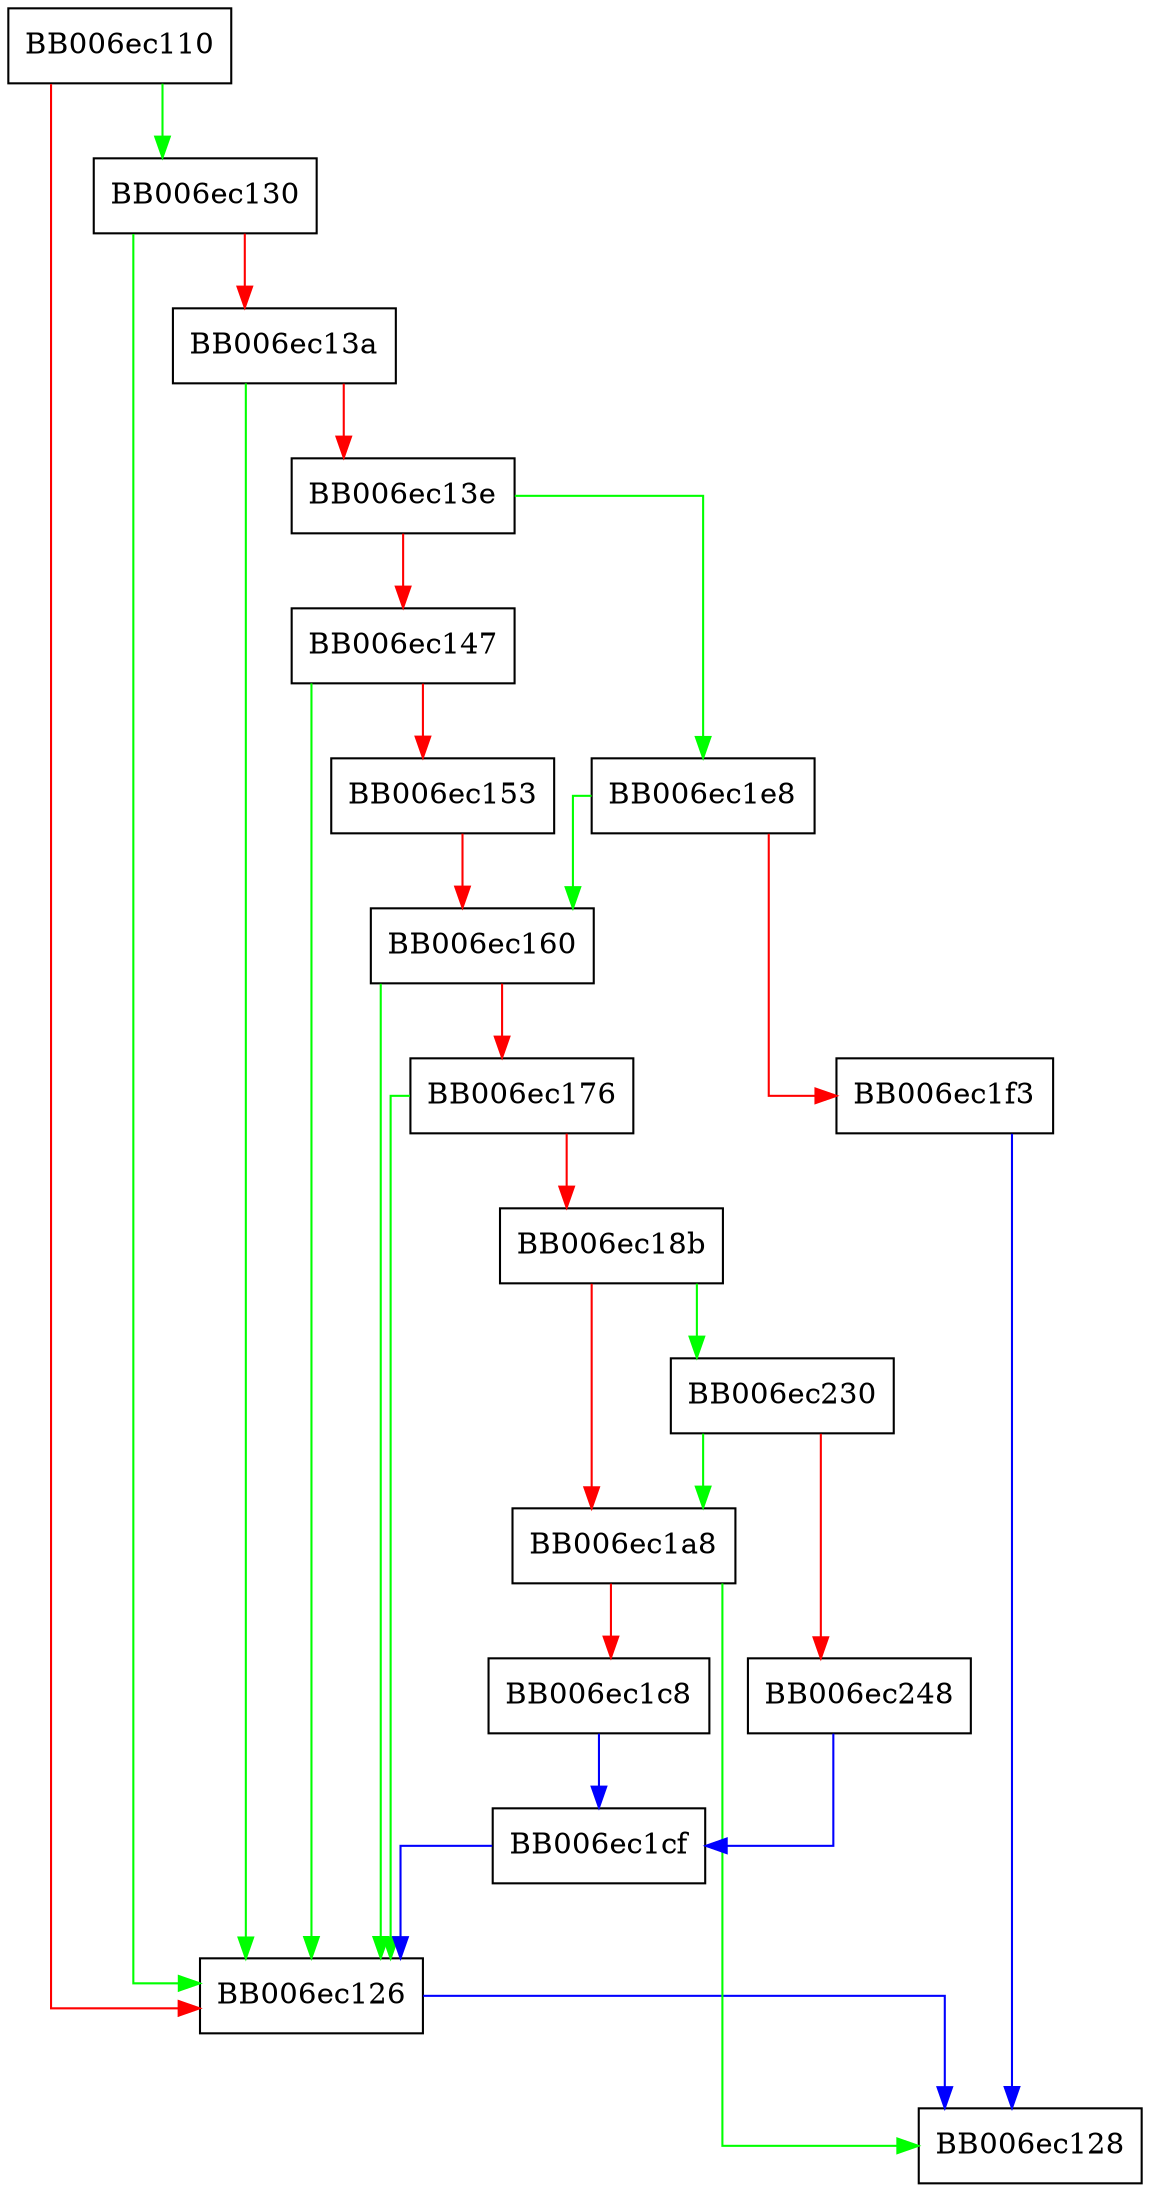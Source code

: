 digraph ecdsa_sha3_512_verify_init {
  node [shape="box"];
  graph [splines=ortho];
  BB006ec110 -> BB006ec130 [color="green"];
  BB006ec110 -> BB006ec126 [color="red"];
  BB006ec126 -> BB006ec128 [color="blue"];
  BB006ec130 -> BB006ec126 [color="green"];
  BB006ec130 -> BB006ec13a [color="red"];
  BB006ec13a -> BB006ec126 [color="green"];
  BB006ec13a -> BB006ec13e [color="red"];
  BB006ec13e -> BB006ec1e8 [color="green"];
  BB006ec13e -> BB006ec147 [color="red"];
  BB006ec147 -> BB006ec126 [color="green"];
  BB006ec147 -> BB006ec153 [color="red"];
  BB006ec153 -> BB006ec160 [color="red"];
  BB006ec160 -> BB006ec126 [color="green"];
  BB006ec160 -> BB006ec176 [color="red"];
  BB006ec176 -> BB006ec126 [color="green"];
  BB006ec176 -> BB006ec18b [color="red"];
  BB006ec18b -> BB006ec230 [color="green"];
  BB006ec18b -> BB006ec1a8 [color="red"];
  BB006ec1a8 -> BB006ec128 [color="green"];
  BB006ec1a8 -> BB006ec1c8 [color="red"];
  BB006ec1c8 -> BB006ec1cf [color="blue"];
  BB006ec1cf -> BB006ec126 [color="blue"];
  BB006ec1e8 -> BB006ec160 [color="green"];
  BB006ec1e8 -> BB006ec1f3 [color="red"];
  BB006ec1f3 -> BB006ec128 [color="blue"];
  BB006ec230 -> BB006ec1a8 [color="green"];
  BB006ec230 -> BB006ec248 [color="red"];
  BB006ec248 -> BB006ec1cf [color="blue"];
}